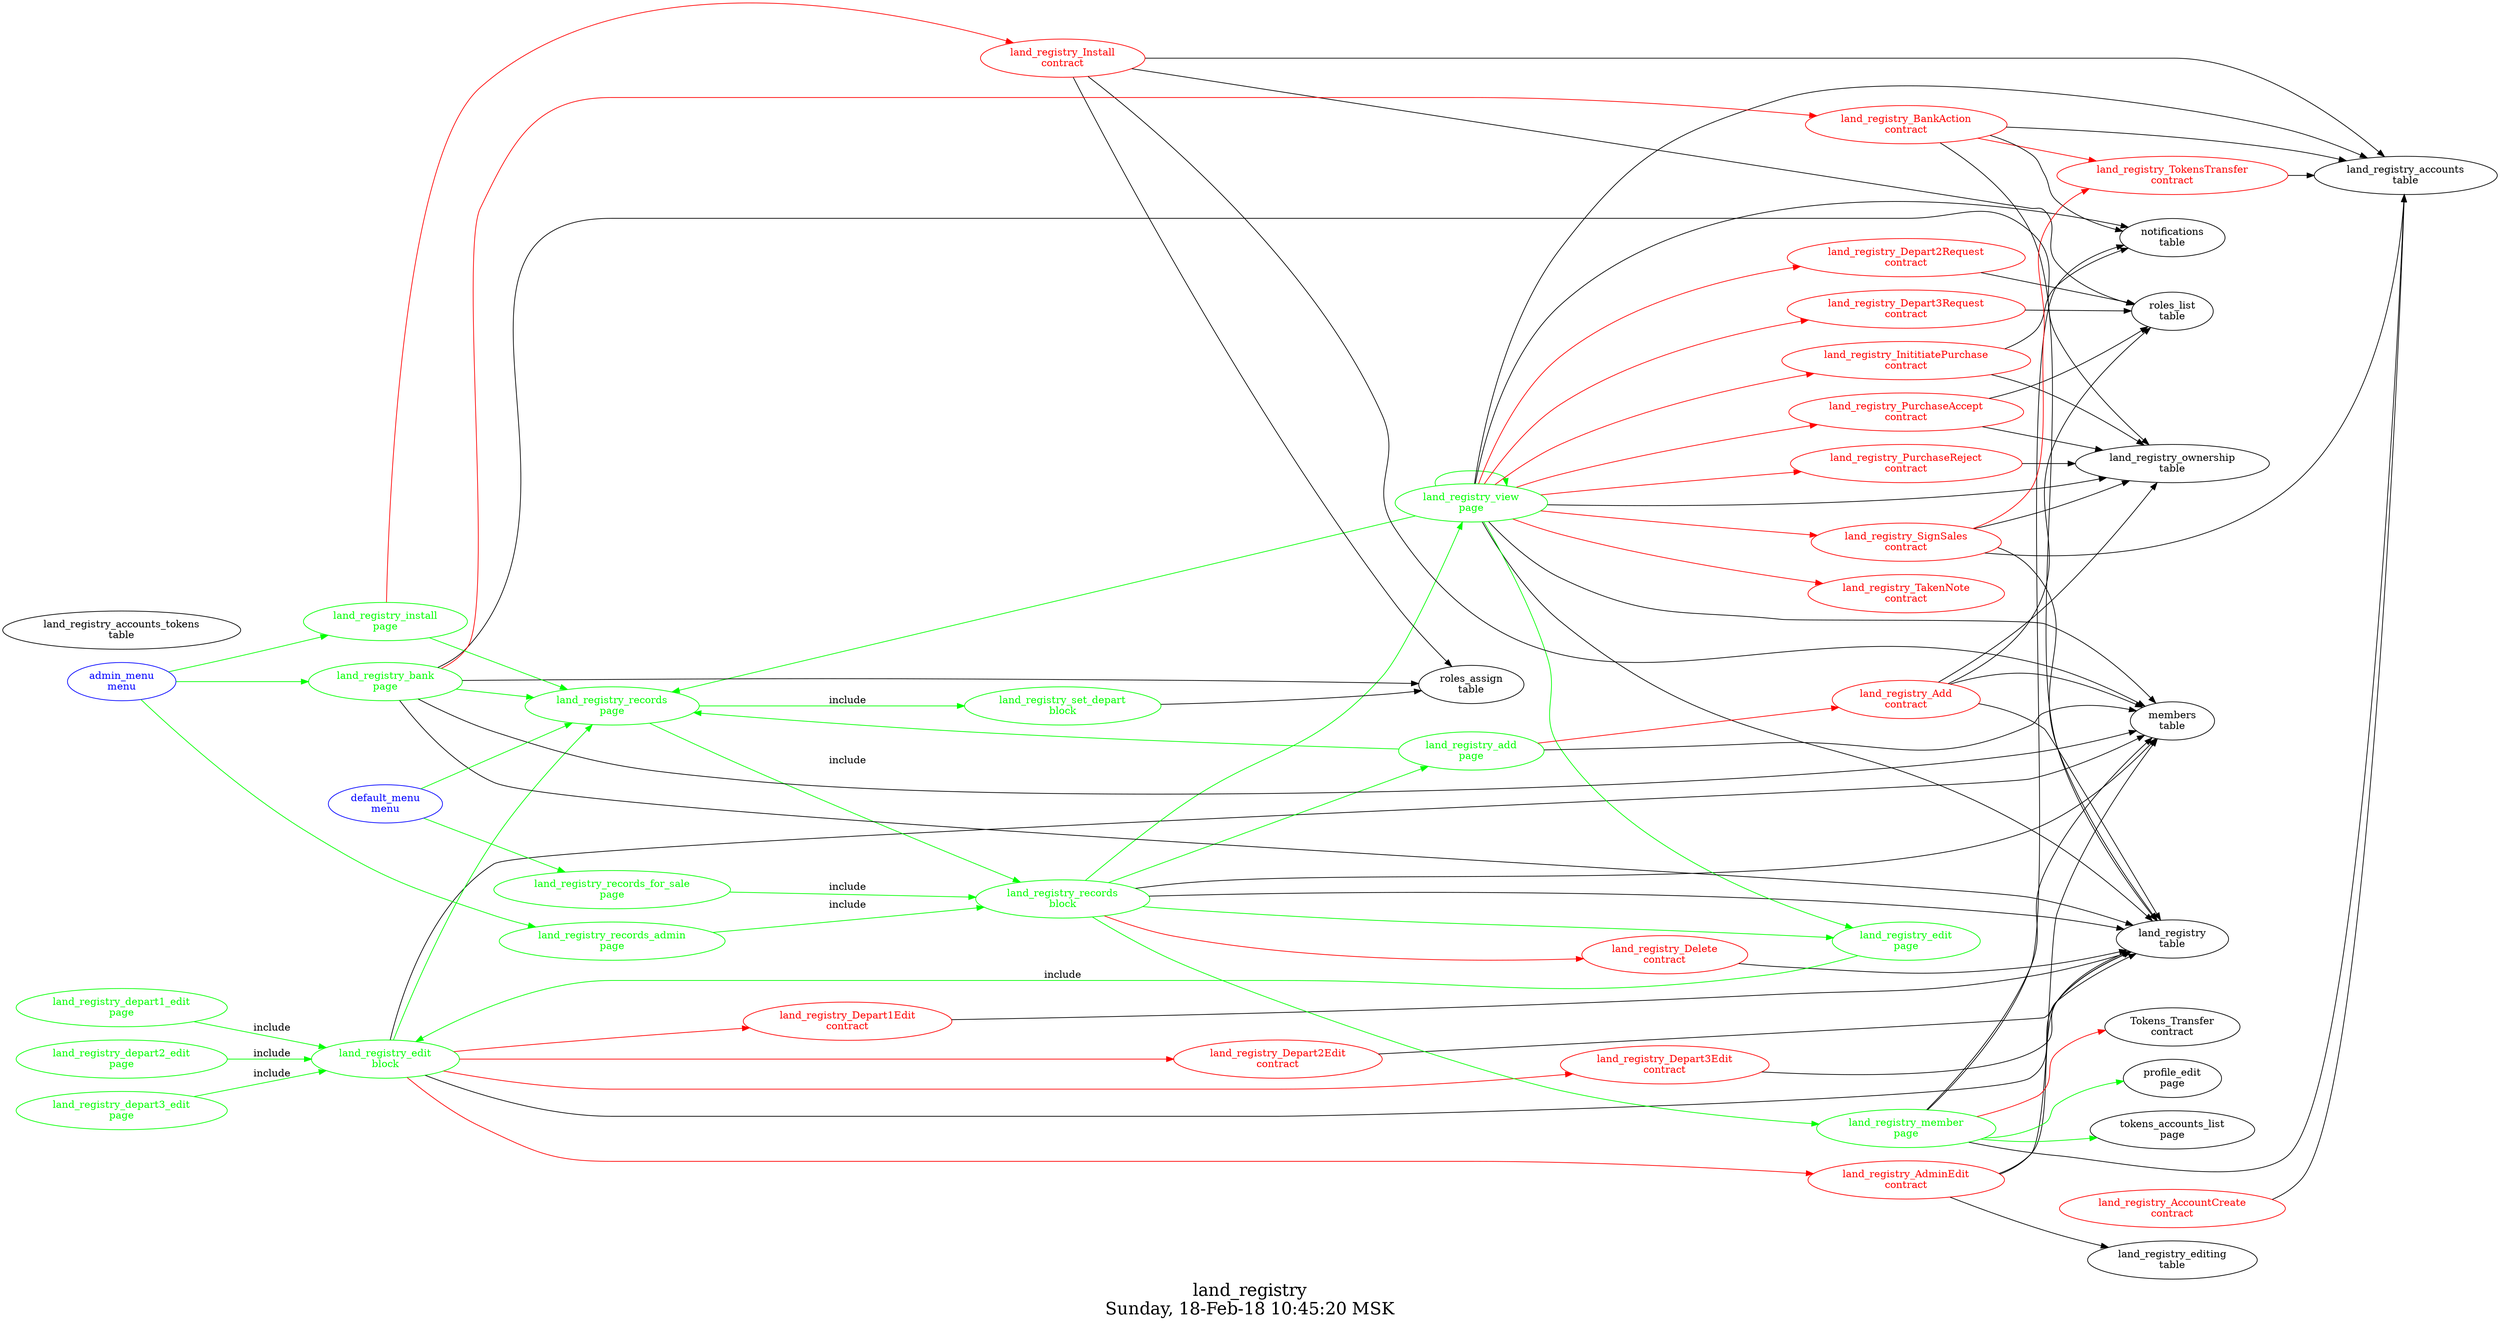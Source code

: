 digraph G {
fontsize="24.0";
label="land_registry\nSunday, 18-Feb-18 10:45:20 MSK";
rankdir=LR;
"land_registry_edit\nblock" -> "land_registry_Depart1Edit\ncontract"  [ color=red ]
"land_registry_edit\nblock" -> "land_registry_Depart2Edit\ncontract"  [ color=red ]
"land_registry_edit\nblock" -> "land_registry_Depart3Edit\ncontract"  [ color=red ]
"land_registry_edit\nblock" -> "land_registry_AdminEdit\ncontract"  [ color=red ]
"land_registry_edit\nblock" -> "land_registry\ntable"  [ color="" ]
"land_registry_edit\nblock" -> "members\ntable"  [ color="" ]
"land_registry_edit\nblock" -> "land_registry_records\npage"  [ color=green ]
"land_registry_edit\nblock" [color=green, fontcolor=green, group=land];
"land_registry_records\nblock" -> "land_registry_Delete\ncontract"  [ color=red ]
"land_registry_records\nblock" -> "land_registry\ntable"  [ color="" ]
"land_registry_records\nblock" -> "members\ntable"  [ color="" ]
"land_registry_records\nblock" -> "land_registry_member\npage"  [ color=green ]
"land_registry_records\nblock" -> "land_registry_view\npage"  [ color=green ]
"land_registry_records\nblock" -> "land_registry_edit\npage"  [ color=green ]
"land_registry_records\nblock" -> "land_registry_add\npage"  [ color=green ]
"land_registry_records\nblock" [color=green, fontcolor=green, group=land];
"land_registry_set_depart\nblock" -> "roles_assign\ntable"  [ color="" ]
"land_registry_set_depart\nblock" [color=green, fontcolor=green, group=land];
"land_registry_AccountCreate\ncontract" -> "land_registry_accounts\ntable"  [ color="" ]
"land_registry_AccountCreate\ncontract" [color=red, fontcolor=red, group=land];
"land_registry_Add\ncontract" -> "members\ntable"  [ color="" ]
"land_registry_Add\ncontract" -> "roles_list\ntable"  [ color="" ]
"land_registry_Add\ncontract" -> "land_registry\ntable"  [ color="" ]
"land_registry_Add\ncontract" -> "land_registry_ownership\ntable"  [ color="" ]
"land_registry_Add\ncontract" [color=red, fontcolor=red, group=land];
"land_registry_AdminEdit\ncontract" -> "land_registry\ntable"  [ color="" ]
"land_registry_AdminEdit\ncontract" -> "members\ntable"  [ color="" ]
"land_registry_AdminEdit\ncontract" -> "land_registry_editing\ntable"  [ color="" ]
"land_registry_AdminEdit\ncontract" [color=red, fontcolor=red, group=land];
"land_registry_BankAction\ncontract" -> "land_registry_TokensTransfer\ncontract"  [ color=red ]
"land_registry_BankAction\ncontract" -> "notifications\ntable"  [ color="" ]
"land_registry_BankAction\ncontract" -> "land_registry\ntable"  [ color="" ]
"land_registry_BankAction\ncontract" -> "land_registry_accounts\ntable"  [ color="" ]
"land_registry_BankAction\ncontract" [color=red, fontcolor=red, group=land];
"land_registry_Delete\ncontract" -> "land_registry\ntable"  [ color="" ]
"land_registry_Delete\ncontract" [color=red, fontcolor=red, group=land];
"land_registry_Depart1Edit\ncontract" -> "land_registry\ntable"  [ color="" ]
"land_registry_Depart1Edit\ncontract" [color=red, fontcolor=red, group=land];
"land_registry_Depart2Edit\ncontract" -> "land_registry\ntable"  [ color="" ]
"land_registry_Depart2Edit\ncontract" [color=red, fontcolor=red, group=land];
"land_registry_Depart2Request\ncontract" -> "roles_list\ntable"  [ color="" ]
"land_registry_Depart2Request\ncontract" [color=red, fontcolor=red, group=land];
"land_registry_Depart3Edit\ncontract" -> "land_registry\ntable"  [ color="" ]
"land_registry_Depart3Edit\ncontract" [color=red, fontcolor=red, group=land];
"land_registry_Depart3Request\ncontract" -> "roles_list\ntable"  [ color="" ]
"land_registry_Depart3Request\ncontract" [color=red, fontcolor=red, group=land];
"land_registry_InititiatePurchase\ncontract" -> "land_registry_ownership\ntable"  [ color="" ]
"land_registry_InititiatePurchase\ncontract" -> "notifications\ntable"  [ color="" ]
"land_registry_InititiatePurchase\ncontract" [color=red, fontcolor=red, group=land];
"land_registry_Install\ncontract" -> "members\ntable"  [ color="" ]
"land_registry_Install\ncontract" -> "land_registry_accounts\ntable"  [ color="" ]
"land_registry_Install\ncontract" -> "roles_list\ntable"  [ color="" ]
"land_registry_Install\ncontract" -> "roles_assign\ntable"  [ color="" ]
"land_registry_Install\ncontract" [color=red, fontcolor=red, group=land];
"land_registry_PurchaseAccept\ncontract" -> "roles_list\ntable"  [ color="" ]
"land_registry_PurchaseAccept\ncontract" -> "land_registry_ownership\ntable"  [ color="" ]
"land_registry_PurchaseAccept\ncontract" [color=red, fontcolor=red, group=land];
"land_registry_PurchaseReject\ncontract" -> "land_registry_ownership\ntable"  [ color="" ]
"land_registry_PurchaseReject\ncontract" [color=red, fontcolor=red, group=land];
"land_registry_SignSales\ncontract" -> "land_registry_TokensTransfer\ncontract"  [ color=red ]
"land_registry_SignSales\ncontract" -> "land_registry_ownership\ntable"  [ color="" ]
"land_registry_SignSales\ncontract" -> "land_registry\ntable"  [ color="" ]
"land_registry_SignSales\ncontract" -> "land_registry_accounts\ntable"  [ color="" ]
"land_registry_SignSales\ncontract" [color=red, fontcolor=red, group=land];
"land_registry_TakenNote\ncontract" [color=red, fontcolor=red, group=land];
"land_registry_TokensTransfer\ncontract" -> "land_registry_accounts\ntable"  [ color="" ]
"land_registry_TokensTransfer\ncontract" [color=red, fontcolor=red, group=land];
"admin_menu\nmenu" -> "land_registry_records_admin\npage"  [ color=green ]
"admin_menu\nmenu" -> "land_registry_bank\npage"  [ color=green ]
"admin_menu\nmenu" -> "land_registry_install\npage"  [ color=green ]
"admin_menu\nmenu" [color=blue, fontcolor=blue, group=admin];
"default_menu\nmenu" -> "land_registry_records\npage"  [ color=green ]
"default_menu\nmenu" -> "land_registry_records_for_sale\npage"  [ color=green ]
"default_menu\nmenu" [color=blue, fontcolor=blue, group=default];
"land_registry_add\npage" -> "land_registry_Add\ncontract"  [ color=red ]
"land_registry_add\npage" -> "members\ntable"  [ color="" ]
"land_registry_add\npage" -> "land_registry_records\npage"  [ color=green ]
"land_registry_add\npage" [color=green, fontcolor=green, group=land];
"land_registry_bank\npage" -> "land_registry_BankAction\ncontract"  [ color=red ]
"land_registry_bank\npage" -> "land_registry_ownership\ntable"  [ color="" ]
"land_registry_bank\npage" -> "land_registry\ntable"  [ color="" ]
"land_registry_bank\npage" -> "roles_assign\ntable"  [ color="" ]
"land_registry_bank\npage" -> "members\ntable"  [ color="" ]
"land_registry_bank\npage" -> "land_registry_records\npage"  [ color=green ]
"land_registry_bank\npage" [color=green, fontcolor=green, group=land];
"land_registry_depart1_edit\npage" -> "land_registry_edit\nblock"  [ color=green, label=include ]
"land_registry_depart1_edit\npage" [color=green, fontcolor=green, group=land];
"land_registry_depart2_edit\npage" -> "land_registry_edit\nblock"  [ color=green, label=include ]
"land_registry_depart2_edit\npage" [color=green, fontcolor=green, group=land];
"land_registry_depart3_edit\npage" -> "land_registry_edit\nblock"  [ color=green, label=include ]
"land_registry_depart3_edit\npage" [color=green, fontcolor=green, group=land];
"land_registry_edit\npage" -> "land_registry_edit\nblock"  [ color=green, label=include ]
"land_registry_edit\npage" [color=green, fontcolor=green, group=land];
"land_registry_install\npage" -> "land_registry_Install\ncontract"  [ color=red ]
"land_registry_install\npage" -> "land_registry_records\npage"  [ color=green ]
"land_registry_install\npage" [color=green, fontcolor=green, group=land];
"land_registry_member\npage" -> "Tokens_Transfer\ncontract"  [ color=red ]
"land_registry_member\npage" -> "members\ntable"  [ color="" ]
"land_registry_member\npage" -> "notifications\ntable"  [ color="" ]
"land_registry_member\npage" -> "land_registry_accounts\ntable"  [ color="" ]
"land_registry_member\npage" -> "profile_edit\npage"  [ color=green ]
"land_registry_member\npage" -> "tokens_accounts_list\npage"  [ color=green ]
"land_registry_member\npage" [color=green, fontcolor=green, group=land];
"land_registry_records\npage" -> "land_registry_set_depart\nblock"  [ color=green, label=include ]
"land_registry_records\npage" -> "land_registry_records\nblock"  [ color=green, label=include ]
"land_registry_records\npage" [color=green, fontcolor=green, group=land];
"land_registry_records_admin\npage" -> "land_registry_records\nblock"  [ color=green, label=include ]
"land_registry_records_admin\npage" [color=green, fontcolor=green, group=land];
"land_registry_records_for_sale\npage" -> "land_registry_records\nblock"  [ color=green, label=include ]
"land_registry_records_for_sale\npage" [color=green, fontcolor=green, group=land];
"land_registry_view\npage" -> "land_registry_Depart2Request\ncontract"  [ color=red ]
"land_registry_view\npage" -> "land_registry_Depart3Request\ncontract"  [ color=red ]
"land_registry_view\npage" -> "land_registry_InititiatePurchase\ncontract"  [ color=red ]
"land_registry_view\npage" -> "land_registry_PurchaseReject\ncontract"  [ color=red ]
"land_registry_view\npage" -> "land_registry_PurchaseAccept\ncontract"  [ color=red ]
"land_registry_view\npage" -> "land_registry_SignSales\ncontract"  [ color=red ]
"land_registry_view\npage" -> "land_registry_TakenNote\ncontract"  [ color=red ]
"land_registry_view\npage" -> "land_registry\ntable"  [ color="" ]
"land_registry_view\npage" -> "land_registry_ownership\ntable"  [ color="" ]
"land_registry_view\npage" -> "members\ntable"  [ color="" ]
"land_registry_view\npage" -> "notifications\ntable"  [ color="" ]
"land_registry_view\npage" -> "land_registry_accounts\ntable"  [ color="" ]
"land_registry_view\npage" -> "land_registry_records\npage"  [ color=green ]
"land_registry_view\npage" -> "land_registry_view\npage"  [ color=green ]
"land_registry_view\npage" -> "land_registry_edit\npage"  [ color=green ]
"land_registry_view\npage" [color=green, fontcolor=green, group=land];
"land_registry\ntable" [color="", fontcolor="", group=land];
"land_registry_accounts\ntable" [color="", fontcolor="", group=land];
"land_registry_accounts_tokens\ntable" [color="", fontcolor="", group=land];
"land_registry_editing\ntable" [color="", fontcolor="", group=land];
"land_registry_ownership\ntable" [color="", fontcolor="", group=land];
}

